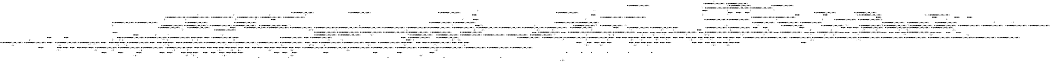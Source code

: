 digraph BCG {
size = "7, 10.5";
center = TRUE;
node [shape = circle];
0 [peripheries = 2];
0 -> 1 [label = "EX !0 !ATOMIC_EXCH_BRANCH (1, +1, TRUE, +0, 3, TRUE) !:0:"];
0 -> 2 [label = "EX !1 !ATOMIC_EXCH_BRANCH (1, +0, TRUE, +0, 1, TRUE) !:0:"];
0 -> 3 [label = "EX !2 !ATOMIC_EXCH_BRANCH (1, +1, TRUE, +1, 1, FALSE) !:0:"];
0 -> 4 [label = "EX !0 !ATOMIC_EXCH_BRANCH (1, +1, TRUE, +0, 3, TRUE) !:0:"];
1 -> 5 [label = "TERMINATE !0"];
2 -> 6 [label = "EX !0 !ATOMIC_EXCH_BRANCH (1, +1, TRUE, +0, 3, TRUE) !:0:"];
2 -> 7 [label = "EX !2 !ATOMIC_EXCH_BRANCH (1, +1, TRUE, +1, 1, FALSE) !:0:"];
2 -> 8 [label = "EX !0 !ATOMIC_EXCH_BRANCH (1, +1, TRUE, +0, 3, TRUE) !:0:"];
2 -> 2 [label = "EX !1 !ATOMIC_EXCH_BRANCH (1, +0, TRUE, +0, 1, TRUE) !:0:"];
3 -> 9 [label = "EX !0 !ATOMIC_EXCH_BRANCH (1, +1, TRUE, +0, 3, FALSE) !:0:"];
3 -> 10 [label = "TERMINATE !2"];
3 -> 11 [label = "EX !1 !ATOMIC_EXCH_BRANCH (1, +0, TRUE, +0, 1, FALSE) !:0:"];
3 -> 12 [label = "EX !0 !ATOMIC_EXCH_BRANCH (1, +1, TRUE, +0, 3, FALSE) !:0:"];
4 -> 5 [label = "TERMINATE !0"];
4 -> 13 [label = "TERMINATE !0"];
4 -> 14 [label = "EX !1 !ATOMIC_EXCH_BRANCH (1, +0, TRUE, +0, 1, FALSE) !:0:"];
4 -> 15 [label = "EX !2 !ATOMIC_EXCH_BRANCH (1, +1, TRUE, +1, 1, TRUE) !:0:"];
5 -> 16 [label = "EX !1 !ATOMIC_EXCH_BRANCH (1, +0, TRUE, +0, 1, FALSE) !:1:"];
6 -> 17 [label = "TERMINATE !0"];
7 -> 18 [label = "EX !0 !ATOMIC_EXCH_BRANCH (1, +1, TRUE, +0, 3, FALSE) !:0:"];
7 -> 19 [label = "TERMINATE !2"];
7 -> 20 [label = "EX !0 !ATOMIC_EXCH_BRANCH (1, +1, TRUE, +0, 3, FALSE) !:0:"];
7 -> 11 [label = "EX !1 !ATOMIC_EXCH_BRANCH (1, +0, TRUE, +0, 1, FALSE) !:0:"];
8 -> 17 [label = "TERMINATE !0"];
8 -> 21 [label = "TERMINATE !0"];
8 -> 22 [label = "EX !2 !ATOMIC_EXCH_BRANCH (1, +1, TRUE, +1, 1, TRUE) !:0:"];
8 -> 14 [label = "EX !1 !ATOMIC_EXCH_BRANCH (1, +0, TRUE, +0, 1, FALSE) !:0:"];
9 -> 23 [label = "EX !0 !ATOMIC_EXCH_BRANCH (1, +0, TRUE, +1, 1, TRUE) !:0:"];
10 -> 24 [label = "EX !0 !ATOMIC_EXCH_BRANCH (1, +1, TRUE, +0, 3, FALSE) !:0:"];
10 -> 25 [label = "EX !1 !ATOMIC_EXCH_BRANCH (1, +0, TRUE, +0, 1, FALSE) !:0:"];
10 -> 26 [label = "EX !0 !ATOMIC_EXCH_BRANCH (1, +1, TRUE, +0, 3, FALSE) !:0:"];
11 -> 27 [label = "EX !0 !ATOMIC_EXCH_BRANCH (1, +1, TRUE, +0, 3, TRUE) !:0:"];
11 -> 28 [label = "TERMINATE !1"];
11 -> 29 [label = "TERMINATE !2"];
11 -> 30 [label = "EX !0 !ATOMIC_EXCH_BRANCH (1, +1, TRUE, +0, 3, TRUE) !:0:"];
12 -> 23 [label = "EX !0 !ATOMIC_EXCH_BRANCH (1, +0, TRUE, +1, 1, TRUE) !:0:"];
12 -> 31 [label = "TERMINATE !2"];
12 -> 32 [label = "EX !1 !ATOMIC_EXCH_BRANCH (1, +0, TRUE, +0, 1, FALSE) !:0:"];
12 -> 33 [label = "EX !0 !ATOMIC_EXCH_BRANCH (1, +0, TRUE, +1, 1, TRUE) !:0:"];
13 -> 16 [label = "EX !1 !ATOMIC_EXCH_BRANCH (1, +0, TRUE, +0, 1, FALSE) !:1:"];
13 -> 34 [label = "EX !2 !ATOMIC_EXCH_BRANCH (1, +1, TRUE, +1, 1, TRUE) !:1:"];
13 -> 35 [label = "EX !1 !ATOMIC_EXCH_BRANCH (1, +0, TRUE, +0, 1, FALSE) !:1:"];
14 -> 36 [label = "TERMINATE !0"];
14 -> 37 [label = "TERMINATE !1"];
14 -> 38 [label = "TERMINATE !0"];
14 -> 30 [label = "EX !2 !ATOMIC_EXCH_BRANCH (1, +1, TRUE, +1, 1, FALSE) !:0:"];
15 -> 39 [label = "TERMINATE !0"];
15 -> 40 [label = "TERMINATE !0"];
15 -> 41 [label = "EX !1 !ATOMIC_EXCH_BRANCH (1, +0, TRUE, +0, 1, FALSE) !:0:"];
15 -> 15 [label = "EX !2 !ATOMIC_EXCH_BRANCH (1, +1, TRUE, +1, 1, TRUE) !:0:"];
16 -> 42 [label = "TERMINATE !1"];
17 -> 16 [label = "EX !1 !ATOMIC_EXCH_BRANCH (1, +0, TRUE, +0, 1, FALSE) !:1:"];
18 -> 43 [label = "EX !0 !ATOMIC_EXCH_BRANCH (1, +0, TRUE, +1, 1, TRUE) !:0:"];
19 -> 44 [label = "EX !0 !ATOMIC_EXCH_BRANCH (1, +1, TRUE, +0, 3, FALSE) !:0:"];
19 -> 45 [label = "EX !0 !ATOMIC_EXCH_BRANCH (1, +1, TRUE, +0, 3, FALSE) !:0:"];
19 -> 25 [label = "EX !1 !ATOMIC_EXCH_BRANCH (1, +0, TRUE, +0, 1, FALSE) !:0:"];
20 -> 43 [label = "EX !0 !ATOMIC_EXCH_BRANCH (1, +0, TRUE, +1, 1, TRUE) !:0:"];
20 -> 46 [label = "TERMINATE !2"];
20 -> 32 [label = "EX !1 !ATOMIC_EXCH_BRANCH (1, +0, TRUE, +0, 1, FALSE) !:0:"];
20 -> 47 [label = "EX !0 !ATOMIC_EXCH_BRANCH (1, +0, TRUE, +1, 1, TRUE) !:0:"];
21 -> 16 [label = "EX !1 !ATOMIC_EXCH_BRANCH (1, +0, TRUE, +0, 1, FALSE) !:1:"];
21 -> 48 [label = "EX !2 !ATOMIC_EXCH_BRANCH (1, +1, TRUE, +1, 1, TRUE) !:1:"];
21 -> 35 [label = "EX !1 !ATOMIC_EXCH_BRANCH (1, +0, TRUE, +0, 1, FALSE) !:1:"];
22 -> 49 [label = "TERMINATE !0"];
22 -> 50 [label = "TERMINATE !0"];
22 -> 22 [label = "EX !2 !ATOMIC_EXCH_BRANCH (1, +1, TRUE, +1, 1, TRUE) !:0:"];
22 -> 41 [label = "EX !1 !ATOMIC_EXCH_BRANCH (1, +0, TRUE, +0, 1, FALSE) !:0:"];
23 -> 51 [label = "EX !0 !ATOMIC_EXCH_BRANCH (1, +1, TRUE, +0, 3, TRUE) !:0:"];
24 -> 52 [label = "EX !0 !ATOMIC_EXCH_BRANCH (1, +0, TRUE, +1, 1, TRUE) !:0:"];
25 -> 53 [label = "EX !0 !ATOMIC_EXCH_BRANCH (1, +1, TRUE, +0, 3, TRUE) !:0:"];
25 -> 54 [label = "TERMINATE !1"];
25 -> 55 [label = "EX !0 !ATOMIC_EXCH_BRANCH (1, +1, TRUE, +0, 3, TRUE) !:0:"];
26 -> 52 [label = "EX !0 !ATOMIC_EXCH_BRANCH (1, +0, TRUE, +1, 1, TRUE) !:0:"];
26 -> 56 [label = "EX !1 !ATOMIC_EXCH_BRANCH (1, +0, TRUE, +0, 1, FALSE) !:0:"];
26 -> 57 [label = "EX !0 !ATOMIC_EXCH_BRANCH (1, +0, TRUE, +1, 1, TRUE) !:0:"];
27 -> 58 [label = "TERMINATE !0"];
28 -> 59 [label = "EX !0 !ATOMIC_EXCH_BRANCH (1, +1, TRUE, +0, 3, TRUE) !:0:"];
28 -> 60 [label = "TERMINATE !2"];
28 -> 61 [label = "EX !0 !ATOMIC_EXCH_BRANCH (1, +1, TRUE, +0, 3, TRUE) !:0:"];
29 -> 53 [label = "EX !0 !ATOMIC_EXCH_BRANCH (1, +1, TRUE, +0, 3, TRUE) !:0:"];
29 -> 54 [label = "TERMINATE !1"];
29 -> 55 [label = "EX !0 !ATOMIC_EXCH_BRANCH (1, +1, TRUE, +0, 3, TRUE) !:0:"];
30 -> 58 [label = "TERMINATE !0"];
30 -> 62 [label = "TERMINATE !1"];
30 -> 63 [label = "TERMINATE !2"];
30 -> 64 [label = "TERMINATE !0"];
31 -> 52 [label = "EX !0 !ATOMIC_EXCH_BRANCH (1, +0, TRUE, +1, 1, TRUE) !:0:"];
31 -> 56 [label = "EX !1 !ATOMIC_EXCH_BRANCH (1, +0, TRUE, +0, 1, FALSE) !:0:"];
31 -> 57 [label = "EX !0 !ATOMIC_EXCH_BRANCH (1, +0, TRUE, +1, 1, TRUE) !:0:"];
32 -> 65 [label = "EX !0 !ATOMIC_EXCH_BRANCH (1, +0, TRUE, +1, 1, FALSE) !:0:"];
32 -> 66 [label = "TERMINATE !1"];
32 -> 67 [label = "TERMINATE !2"];
32 -> 68 [label = "EX !0 !ATOMIC_EXCH_BRANCH (1, +0, TRUE, +1, 1, FALSE) !:0:"];
33 -> 51 [label = "EX !0 !ATOMIC_EXCH_BRANCH (1, +1, TRUE, +0, 3, TRUE) !:0:"];
33 -> 69 [label = "TERMINATE !2"];
33 -> 70 [label = "EX !1 !ATOMIC_EXCH_BRANCH (1, +0, TRUE, +0, 1, TRUE) !:0:"];
33 -> 71 [label = "EX !0 !ATOMIC_EXCH_BRANCH (1, +1, TRUE, +0, 3, TRUE) !:0:"];
34 -> 72 [label = "EX !1 !ATOMIC_EXCH_BRANCH (1, +0, TRUE, +0, 1, FALSE) !:1:"];
34 -> 73 [label = "EX !1 !ATOMIC_EXCH_BRANCH (1, +0, TRUE, +0, 1, FALSE) !:1:"];
34 -> 34 [label = "EX !2 !ATOMIC_EXCH_BRANCH (1, +1, TRUE, +1, 1, TRUE) !:1:"];
35 -> 42 [label = "TERMINATE !1"];
35 -> 74 [label = "TERMINATE !1"];
35 -> 75 [label = "EX !2 !ATOMIC_EXCH_BRANCH (1, +1, TRUE, +1, 1, FALSE) !:1:"];
36 -> 42 [label = "TERMINATE !1"];
37 -> 76 [label = "TERMINATE !0"];
37 -> 77 [label = "TERMINATE !0"];
37 -> 61 [label = "EX !2 !ATOMIC_EXCH_BRANCH (1, +1, TRUE, +1, 1, FALSE) !:0:"];
38 -> 42 [label = "TERMINATE !1"];
38 -> 74 [label = "TERMINATE !1"];
38 -> 75 [label = "EX !2 !ATOMIC_EXCH_BRANCH (1, +1, TRUE, +1, 1, FALSE) !:1:"];
39 -> 72 [label = "EX !1 !ATOMIC_EXCH_BRANCH (1, +0, TRUE, +0, 1, FALSE) !:1:"];
40 -> 72 [label = "EX !1 !ATOMIC_EXCH_BRANCH (1, +0, TRUE, +0, 1, FALSE) !:1:"];
40 -> 73 [label = "EX !1 !ATOMIC_EXCH_BRANCH (1, +0, TRUE, +0, 1, FALSE) !:1:"];
40 -> 34 [label = "EX !2 !ATOMIC_EXCH_BRANCH (1, +1, TRUE, +1, 1, TRUE) !:1:"];
41 -> 78 [label = "TERMINATE !0"];
41 -> 79 [label = "TERMINATE !1"];
41 -> 80 [label = "TERMINATE !0"];
41 -> 30 [label = "EX !2 !ATOMIC_EXCH_BRANCH (1, +1, TRUE, +1, 1, FALSE) !:0:"];
42 -> 81 [label = "EX !2 !ATOMIC_EXCH_BRANCH (1, +1, TRUE, +1, 1, FALSE) !:2:"];
43 -> 82 [label = "EX !0 !ATOMIC_EXCH_BRANCH (1, +1, TRUE, +0, 3, TRUE) !:0:"];
44 -> 83 [label = "EX !0 !ATOMIC_EXCH_BRANCH (1, +0, TRUE, +1, 1, TRUE) !:0:"];
45 -> 83 [label = "EX !0 !ATOMIC_EXCH_BRANCH (1, +0, TRUE, +1, 1, TRUE) !:0:"];
45 -> 56 [label = "EX !1 !ATOMIC_EXCH_BRANCH (1, +0, TRUE, +0, 1, FALSE) !:0:"];
45 -> 84 [label = "EX !0 !ATOMIC_EXCH_BRANCH (1, +0, TRUE, +1, 1, TRUE) !:0:"];
46 -> 83 [label = "EX !0 !ATOMIC_EXCH_BRANCH (1, +0, TRUE, +1, 1, TRUE) !:0:"];
46 -> 56 [label = "EX !1 !ATOMIC_EXCH_BRANCH (1, +0, TRUE, +0, 1, FALSE) !:0:"];
46 -> 84 [label = "EX !0 !ATOMIC_EXCH_BRANCH (1, +0, TRUE, +1, 1, TRUE) !:0:"];
47 -> 82 [label = "EX !0 !ATOMIC_EXCH_BRANCH (1, +1, TRUE, +0, 3, TRUE) !:0:"];
47 -> 85 [label = "TERMINATE !2"];
47 -> 70 [label = "EX !1 !ATOMIC_EXCH_BRANCH (1, +0, TRUE, +0, 1, TRUE) !:0:"];
47 -> 86 [label = "EX !0 !ATOMIC_EXCH_BRANCH (1, +1, TRUE, +0, 3, TRUE) !:0:"];
48 -> 72 [label = "EX !1 !ATOMIC_EXCH_BRANCH (1, +0, TRUE, +0, 1, FALSE) !:1:"];
48 -> 48 [label = "EX !2 !ATOMIC_EXCH_BRANCH (1, +1, TRUE, +1, 1, TRUE) !:1:"];
48 -> 73 [label = "EX !1 !ATOMIC_EXCH_BRANCH (1, +0, TRUE, +0, 1, FALSE) !:1:"];
49 -> 72 [label = "EX !1 !ATOMIC_EXCH_BRANCH (1, +0, TRUE, +0, 1, FALSE) !:1:"];
50 -> 72 [label = "EX !1 !ATOMIC_EXCH_BRANCH (1, +0, TRUE, +0, 1, FALSE) !:1:"];
50 -> 48 [label = "EX !2 !ATOMIC_EXCH_BRANCH (1, +1, TRUE, +1, 1, TRUE) !:1:"];
50 -> 73 [label = "EX !1 !ATOMIC_EXCH_BRANCH (1, +0, TRUE, +0, 1, FALSE) !:1:"];
51 -> 87 [label = "TERMINATE !0"];
52 -> 88 [label = "EX !0 !ATOMIC_EXCH_BRANCH (1, +1, TRUE, +0, 3, TRUE) !:0:"];
53 -> 89 [label = "TERMINATE !0"];
54 -> 90 [label = "EX !0 !ATOMIC_EXCH_BRANCH (1, +1, TRUE, +0, 3, TRUE) !:0:"];
54 -> 91 [label = "EX !0 !ATOMIC_EXCH_BRANCH (1, +1, TRUE, +0, 3, TRUE) !:0:"];
55 -> 89 [label = "TERMINATE !0"];
55 -> 92 [label = "TERMINATE !1"];
55 -> 93 [label = "TERMINATE !0"];
56 -> 94 [label = "EX !0 !ATOMIC_EXCH_BRANCH (1, +0, TRUE, +1, 1, FALSE) !:0:"];
56 -> 95 [label = "TERMINATE !1"];
56 -> 96 [label = "EX !0 !ATOMIC_EXCH_BRANCH (1, +0, TRUE, +1, 1, FALSE) !:0:"];
57 -> 88 [label = "EX !0 !ATOMIC_EXCH_BRANCH (1, +1, TRUE, +0, 3, TRUE) !:0:"];
57 -> 97 [label = "EX !1 !ATOMIC_EXCH_BRANCH (1, +0, TRUE, +0, 1, TRUE) !:0:"];
57 -> 98 [label = "EX !0 !ATOMIC_EXCH_BRANCH (1, +1, TRUE, +0, 3, TRUE) !:0:"];
58 -> 99 [label = "TERMINATE !2"];
59 -> 100 [label = "TERMINATE !0"];
60 -> 90 [label = "EX !0 !ATOMIC_EXCH_BRANCH (1, +1, TRUE, +0, 3, TRUE) !:0:"];
60 -> 91 [label = "EX !0 !ATOMIC_EXCH_BRANCH (1, +1, TRUE, +0, 3, TRUE) !:0:"];
61 -> 100 [label = "TERMINATE !0"];
61 -> 101 [label = "TERMINATE !2"];
61 -> 102 [label = "TERMINATE !0"];
62 -> 100 [label = "TERMINATE !0"];
62 -> 101 [label = "TERMINATE !2"];
62 -> 102 [label = "TERMINATE !0"];
63 -> 89 [label = "TERMINATE !0"];
63 -> 92 [label = "TERMINATE !1"];
63 -> 93 [label = "TERMINATE !0"];
64 -> 99 [label = "TERMINATE !2"];
64 -> 103 [label = "TERMINATE !1"];
64 -> 104 [label = "TERMINATE !2"];
65 -> 105 [label = "TERMINATE !0"];
66 -> 106 [label = "EX !0 !ATOMIC_EXCH_BRANCH (1, +0, TRUE, +1, 1, FALSE) !:0:"];
66 -> 107 [label = "TERMINATE !2"];
66 -> 108 [label = "EX !0 !ATOMIC_EXCH_BRANCH (1, +0, TRUE, +1, 1, FALSE) !:0:"];
67 -> 94 [label = "EX !0 !ATOMIC_EXCH_BRANCH (1, +0, TRUE, +1, 1, FALSE) !:0:"];
67 -> 95 [label = "TERMINATE !1"];
67 -> 96 [label = "EX !0 !ATOMIC_EXCH_BRANCH (1, +0, TRUE, +1, 1, FALSE) !:0:"];
68 -> 105 [label = "TERMINATE !0"];
68 -> 109 [label = "TERMINATE !1"];
68 -> 110 [label = "TERMINATE !2"];
68 -> 111 [label = "TERMINATE !0"];
69 -> 88 [label = "EX !0 !ATOMIC_EXCH_BRANCH (1, +1, TRUE, +0, 3, TRUE) !:0:"];
69 -> 97 [label = "EX !1 !ATOMIC_EXCH_BRANCH (1, +0, TRUE, +0, 1, TRUE) !:0:"];
69 -> 98 [label = "EX !0 !ATOMIC_EXCH_BRANCH (1, +1, TRUE, +0, 3, TRUE) !:0:"];
70 -> 82 [label = "EX !0 !ATOMIC_EXCH_BRANCH (1, +1, TRUE, +0, 3, TRUE) !:0:"];
70 -> 85 [label = "TERMINATE !2"];
70 -> 70 [label = "EX !1 !ATOMIC_EXCH_BRANCH (1, +0, TRUE, +0, 1, TRUE) !:0:"];
70 -> 86 [label = "EX !0 !ATOMIC_EXCH_BRANCH (1, +1, TRUE, +0, 3, TRUE) !:0:"];
71 -> 87 [label = "TERMINATE !0"];
71 -> 112 [label = "TERMINATE !2"];
71 -> 113 [label = "TERMINATE !0"];
71 -> 114 [label = "EX !1 !ATOMIC_EXCH_BRANCH (1, +0, TRUE, +0, 1, FALSE) !:0:"];
72 -> 115 [label = "TERMINATE !1"];
73 -> 115 [label = "TERMINATE !1"];
73 -> 116 [label = "TERMINATE !1"];
73 -> 75 [label = "EX !2 !ATOMIC_EXCH_BRANCH (1, +1, TRUE, +1, 1, FALSE) !:1:"];
74 -> 81 [label = "EX !2 !ATOMIC_EXCH_BRANCH (1, +1, TRUE, +1, 1, FALSE) !:2:"];
74 -> 117 [label = "EX !2 !ATOMIC_EXCH_BRANCH (1, +1, TRUE, +1, 1, FALSE) !:2:"];
75 -> 99 [label = "TERMINATE !2"];
75 -> 103 [label = "TERMINATE !1"];
75 -> 104 [label = "TERMINATE !2"];
76 -> 81 [label = "EX !2 !ATOMIC_EXCH_BRANCH (1, +1, TRUE, +1, 1, FALSE) !:2:"];
77 -> 81 [label = "EX !2 !ATOMIC_EXCH_BRANCH (1, +1, TRUE, +1, 1, FALSE) !:2:"];
77 -> 117 [label = "EX !2 !ATOMIC_EXCH_BRANCH (1, +1, TRUE, +1, 1, FALSE) !:2:"];
78 -> 115 [label = "TERMINATE !1"];
79 -> 118 [label = "TERMINATE !0"];
79 -> 119 [label = "TERMINATE !0"];
79 -> 61 [label = "EX !2 !ATOMIC_EXCH_BRANCH (1, +1, TRUE, +1, 1, FALSE) !:0:"];
80 -> 115 [label = "TERMINATE !1"];
80 -> 116 [label = "TERMINATE !1"];
80 -> 75 [label = "EX !2 !ATOMIC_EXCH_BRANCH (1, +1, TRUE, +1, 1, FALSE) !:1:"];
81 -> 120 [label = "TERMINATE !2"];
82 -> 121 [label = "TERMINATE !0"];
83 -> 122 [label = "EX !0 !ATOMIC_EXCH_BRANCH (1, +1, TRUE, +0, 3, TRUE) !:0:"];
84 -> 122 [label = "EX !0 !ATOMIC_EXCH_BRANCH (1, +1, TRUE, +0, 3, TRUE) !:0:"];
84 -> 97 [label = "EX !1 !ATOMIC_EXCH_BRANCH (1, +0, TRUE, +0, 1, TRUE) !:0:"];
84 -> 123 [label = "EX !0 !ATOMIC_EXCH_BRANCH (1, +1, TRUE, +0, 3, TRUE) !:0:"];
85 -> 122 [label = "EX !0 !ATOMIC_EXCH_BRANCH (1, +1, TRUE, +0, 3, TRUE) !:0:"];
85 -> 97 [label = "EX !1 !ATOMIC_EXCH_BRANCH (1, +0, TRUE, +0, 1, TRUE) !:0:"];
85 -> 123 [label = "EX !0 !ATOMIC_EXCH_BRANCH (1, +1, TRUE, +0, 3, TRUE) !:0:"];
86 -> 121 [label = "TERMINATE !0"];
86 -> 124 [label = "TERMINATE !2"];
86 -> 125 [label = "TERMINATE !0"];
86 -> 114 [label = "EX !1 !ATOMIC_EXCH_BRANCH (1, +0, TRUE, +0, 1, FALSE) !:0:"];
87 -> 126 [label = "EX !1 !ATOMIC_EXCH_BRANCH (1, +0, TRUE, +0, 1, FALSE) !:1:"];
88 -> 127 [label = "TERMINATE !0"];
89 -> 128 [label = "TERMINATE !1"];
90 -> 129 [label = "TERMINATE !0"];
91 -> 129 [label = "TERMINATE !0"];
91 -> 130 [label = "TERMINATE !0"];
92 -> 129 [label = "TERMINATE !0"];
92 -> 130 [label = "TERMINATE !0"];
93 -> 128 [label = "TERMINATE !1"];
93 -> 131 [label = "TERMINATE !1"];
94 -> 132 [label = "TERMINATE !0"];
95 -> 133 [label = "EX !0 !ATOMIC_EXCH_BRANCH (1, +0, TRUE, +1, 1, FALSE) !:0:"];
95 -> 134 [label = "EX !0 !ATOMIC_EXCH_BRANCH (1, +0, TRUE, +1, 1, FALSE) !:0:"];
96 -> 132 [label = "TERMINATE !0"];
96 -> 135 [label = "TERMINATE !1"];
96 -> 136 [label = "TERMINATE !0"];
97 -> 122 [label = "EX !0 !ATOMIC_EXCH_BRANCH (1, +1, TRUE, +0, 3, TRUE) !:0:"];
97 -> 97 [label = "EX !1 !ATOMIC_EXCH_BRANCH (1, +0, TRUE, +0, 1, TRUE) !:0:"];
97 -> 123 [label = "EX !0 !ATOMIC_EXCH_BRANCH (1, +1, TRUE, +0, 3, TRUE) !:0:"];
98 -> 127 [label = "TERMINATE !0"];
98 -> 137 [label = "TERMINATE !0"];
98 -> 138 [label = "EX !1 !ATOMIC_EXCH_BRANCH (1, +0, TRUE, +0, 1, FALSE) !:0:"];
99 -> 128 [label = "TERMINATE !1"];
100 -> 120 [label = "TERMINATE !2"];
101 -> 129 [label = "TERMINATE !0"];
101 -> 130 [label = "TERMINATE !0"];
102 -> 120 [label = "TERMINATE !2"];
102 -> 139 [label = "TERMINATE !2"];
103 -> 120 [label = "TERMINATE !2"];
103 -> 139 [label = "TERMINATE !2"];
104 -> 128 [label = "TERMINATE !1"];
104 -> 131 [label = "TERMINATE !1"];
105 -> 140 [label = "TERMINATE !2"];
106 -> 141 [label = "TERMINATE !0"];
107 -> 133 [label = "EX !0 !ATOMIC_EXCH_BRANCH (1, +0, TRUE, +1, 1, FALSE) !:0:"];
107 -> 134 [label = "EX !0 !ATOMIC_EXCH_BRANCH (1, +0, TRUE, +1, 1, FALSE) !:0:"];
108 -> 141 [label = "TERMINATE !0"];
108 -> 142 [label = "TERMINATE !2"];
108 -> 143 [label = "TERMINATE !0"];
109 -> 141 [label = "TERMINATE !0"];
109 -> 142 [label = "TERMINATE !2"];
109 -> 143 [label = "TERMINATE !0"];
110 -> 132 [label = "TERMINATE !0"];
110 -> 135 [label = "TERMINATE !1"];
110 -> 136 [label = "TERMINATE !0"];
111 -> 140 [label = "TERMINATE !2"];
111 -> 144 [label = "TERMINATE !1"];
111 -> 145 [label = "TERMINATE !2"];
112 -> 127 [label = "TERMINATE !0"];
112 -> 137 [label = "TERMINATE !0"];
112 -> 138 [label = "EX !1 !ATOMIC_EXCH_BRANCH (1, +0, TRUE, +0, 1, FALSE) !:0:"];
113 -> 126 [label = "EX !1 !ATOMIC_EXCH_BRANCH (1, +0, TRUE, +0, 1, FALSE) !:1:"];
113 -> 146 [label = "TERMINATE !2"];
113 -> 147 [label = "EX !1 !ATOMIC_EXCH_BRANCH (1, +0, TRUE, +0, 1, FALSE) !:1:"];
114 -> 105 [label = "TERMINATE !0"];
114 -> 109 [label = "TERMINATE !1"];
114 -> 110 [label = "TERMINATE !2"];
114 -> 111 [label = "TERMINATE !0"];
115 -> 81 [label = "EX !2 !ATOMIC_EXCH_BRANCH (1, +1, TRUE, +1, 1, FALSE) !:2:"];
116 -> 81 [label = "EX !2 !ATOMIC_EXCH_BRANCH (1, +1, TRUE, +1, 1, FALSE) !:2:"];
116 -> 117 [label = "EX !2 !ATOMIC_EXCH_BRANCH (1, +1, TRUE, +1, 1, FALSE) !:2:"];
117 -> 120 [label = "TERMINATE !2"];
117 -> 139 [label = "TERMINATE !2"];
118 -> 81 [label = "EX !2 !ATOMIC_EXCH_BRANCH (1, +1, TRUE, +1, 1, FALSE) !:2:"];
119 -> 81 [label = "EX !2 !ATOMIC_EXCH_BRANCH (1, +1, TRUE, +1, 1, FALSE) !:2:"];
119 -> 117 [label = "EX !2 !ATOMIC_EXCH_BRANCH (1, +1, TRUE, +1, 1, FALSE) !:2:"];
120 -> 148 [label = "exit"];
121 -> 126 [label = "EX !1 !ATOMIC_EXCH_BRANCH (1, +0, TRUE, +0, 1, FALSE) !:1:"];
122 -> 149 [label = "TERMINATE !0"];
123 -> 149 [label = "TERMINATE !0"];
123 -> 150 [label = "TERMINATE !0"];
123 -> 138 [label = "EX !1 !ATOMIC_EXCH_BRANCH (1, +0, TRUE, +0, 1, FALSE) !:0:"];
124 -> 149 [label = "TERMINATE !0"];
124 -> 150 [label = "TERMINATE !0"];
124 -> 138 [label = "EX !1 !ATOMIC_EXCH_BRANCH (1, +0, TRUE, +0, 1, FALSE) !:0:"];
125 -> 126 [label = "EX !1 !ATOMIC_EXCH_BRANCH (1, +0, TRUE, +0, 1, FALSE) !:1:"];
125 -> 151 [label = "TERMINATE !2"];
125 -> 147 [label = "EX !1 !ATOMIC_EXCH_BRANCH (1, +0, TRUE, +0, 1, FALSE) !:1:"];
126 -> 140 [label = "TERMINATE !2"];
127 -> 152 [label = "EX !1 !ATOMIC_EXCH_BRANCH (1, +0, TRUE, +0, 1, FALSE) !:1:"];
128 -> 148 [label = "exit"];
129 -> 148 [label = "exit"];
130 -> 148 [label = "exit"];
131 -> 148 [label = "exit"];
132 -> 153 [label = "TERMINATE !1"];
133 -> 154 [label = "TERMINATE !0"];
134 -> 154 [label = "TERMINATE !0"];
134 -> 155 [label = "TERMINATE !0"];
135 -> 154 [label = "TERMINATE !0"];
135 -> 155 [label = "TERMINATE !0"];
136 -> 153 [label = "TERMINATE !1"];
136 -> 156 [label = "TERMINATE !1"];
137 -> 152 [label = "EX !1 !ATOMIC_EXCH_BRANCH (1, +0, TRUE, +0, 1, FALSE) !:1:"];
137 -> 157 [label = "EX !1 !ATOMIC_EXCH_BRANCH (1, +0, TRUE, +0, 1, FALSE) !:1:"];
138 -> 132 [label = "TERMINATE !0"];
138 -> 135 [label = "TERMINATE !1"];
138 -> 136 [label = "TERMINATE !0"];
139 -> 148 [label = "exit"];
140 -> 153 [label = "TERMINATE !1"];
141 -> 158 [label = "TERMINATE !2"];
142 -> 154 [label = "TERMINATE !0"];
142 -> 155 [label = "TERMINATE !0"];
143 -> 158 [label = "TERMINATE !2"];
143 -> 159 [label = "TERMINATE !2"];
144 -> 158 [label = "TERMINATE !2"];
144 -> 159 [label = "TERMINATE !2"];
145 -> 153 [label = "TERMINATE !1"];
145 -> 156 [label = "TERMINATE !1"];
146 -> 152 [label = "EX !1 !ATOMIC_EXCH_BRANCH (1, +0, TRUE, +0, 1, FALSE) !:1:"];
146 -> 157 [label = "EX !1 !ATOMIC_EXCH_BRANCH (1, +0, TRUE, +0, 1, FALSE) !:1:"];
147 -> 140 [label = "TERMINATE !2"];
147 -> 144 [label = "TERMINATE !1"];
147 -> 145 [label = "TERMINATE !2"];
149 -> 152 [label = "EX !1 !ATOMIC_EXCH_BRANCH (1, +0, TRUE, +0, 1, FALSE) !:1:"];
150 -> 152 [label = "EX !1 !ATOMIC_EXCH_BRANCH (1, +0, TRUE, +0, 1, FALSE) !:1:"];
150 -> 157 [label = "EX !1 !ATOMIC_EXCH_BRANCH (1, +0, TRUE, +0, 1, FALSE) !:1:"];
151 -> 152 [label = "EX !1 !ATOMIC_EXCH_BRANCH (1, +0, TRUE, +0, 1, FALSE) !:1:"];
151 -> 157 [label = "EX !1 !ATOMIC_EXCH_BRANCH (1, +0, TRUE, +0, 1, FALSE) !:1:"];
152 -> 153 [label = "TERMINATE !1"];
153 -> 148 [label = "exit"];
154 -> 148 [label = "exit"];
155 -> 148 [label = "exit"];
156 -> 148 [label = "exit"];
157 -> 153 [label = "TERMINATE !1"];
157 -> 156 [label = "TERMINATE !1"];
158 -> 148 [label = "exit"];
159 -> 148 [label = "exit"];
}
